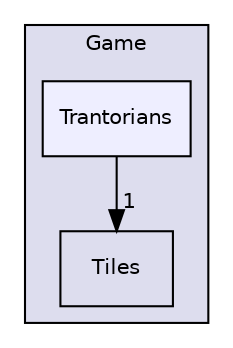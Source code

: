 digraph "src/Game/Trantorians" {
  compound=true
  node [ fontsize="10", fontname="Helvetica"];
  edge [ labelfontsize="10", labelfontname="Helvetica"];
  subgraph clusterdir_b43036362fece0f978c3c8156df55d19 {
    graph [ bgcolor="#ddddee", pencolor="black", label="Game" fontname="Helvetica", fontsize="10", URL="dir_b43036362fece0f978c3c8156df55d19.html"]
  dir_519faf922a5b550b10e9309381052ec7 [shape=box label="Tiles" URL="dir_519faf922a5b550b10e9309381052ec7.html"];
  dir_eb028055aaeb3503cdcef5d9b5748057 [shape=box, label="Trantorians", style="filled", fillcolor="#eeeeff", pencolor="black", URL="dir_eb028055aaeb3503cdcef5d9b5748057.html"];
  }
  dir_eb028055aaeb3503cdcef5d9b5748057->dir_519faf922a5b550b10e9309381052ec7 [headlabel="1", labeldistance=1.5 headhref="dir_000006_000005.html"];
}
